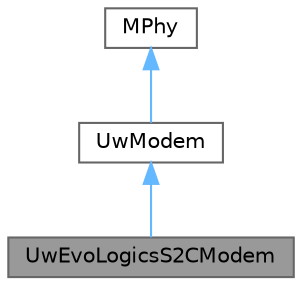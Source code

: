 digraph "UwEvoLogicsS2CModem"
{
 // LATEX_PDF_SIZE
  bgcolor="transparent";
  edge [fontname=Helvetica,fontsize=10,labelfontname=Helvetica,labelfontsize=10];
  node [fontname=Helvetica,fontsize=10,shape=box,height=0.2,width=0.4];
  Node1 [id="Node000001",label="UwEvoLogicsS2CModem",height=0.2,width=0.4,color="gray40", fillcolor="grey60", style="filled", fontcolor="black",tooltip=" "];
  Node2 -> Node1 [id="edge1_Node000001_Node000002",dir="back",color="steelblue1",style="solid",tooltip=" "];
  Node2 [id="Node000002",label="UwModem",height=0.2,width=0.4,color="gray40", fillcolor="white", style="filled",URL="$classUwModem.html",tooltip="Class that implements the interface to DESERT, as used through Tcl scripts."];
  Node3 -> Node2 [id="edge2_Node000002_Node000003",dir="back",color="steelblue1",style="solid",tooltip=" "];
  Node3 [id="Node000003",label="MPhy",height=0.2,width=0.4,color="gray40", fillcolor="white", style="filled",tooltip=" "];
}
